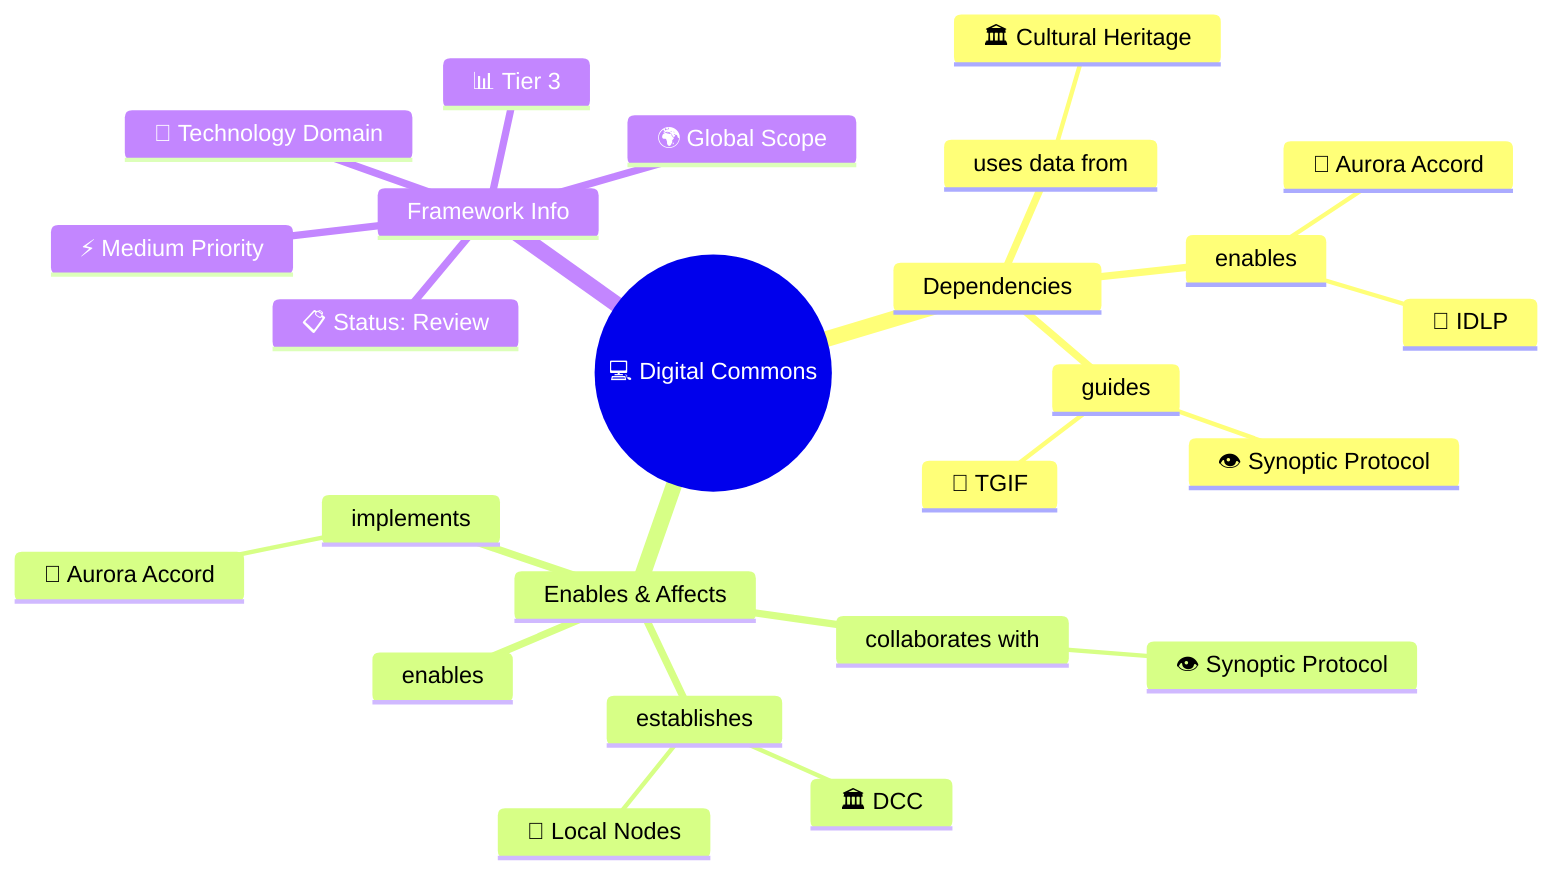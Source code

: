 mindmap
  root(("💻 Digital Commons"))
    Dependencies
      enables
        🔮 Aurora Accord
        🧘 IDLP
      guides
        🤖 TGIF
        👁️ Synoptic Protocol
      uses data from
        🏛️ Cultural Heritage
    Enables & Affects
      establishes
        🏛️ DCC
        🏢 Local Nodes
      collaborates with
        👁️ Synoptic Protocol
      implements
        🔮 Aurora Accord
      enables
    Framework Info
      📊 Tier 3
      🎯 Technology Domain
      🌍 Global Scope
      ⚡ Medium Priority
      📋 Status: Review